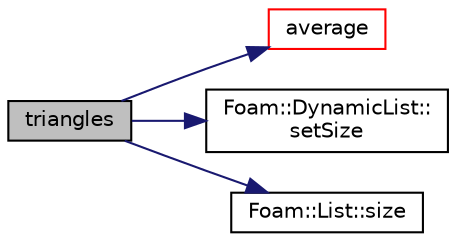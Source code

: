 digraph "triangles"
{
  bgcolor="transparent";
  edge [fontname="Helvetica",fontsize="10",labelfontname="Helvetica",labelfontsize="10"];
  node [fontname="Helvetica",fontsize="10",shape=record];
  rankdir="LR";
  Node838 [label="triangles",height=0.2,width=0.4,color="black", fillcolor="grey75", style="filled", fontcolor="black"];
  Node838 -> Node839 [color="midnightblue",fontsize="10",style="solid",fontname="Helvetica"];
  Node839 [label="average",height=0.2,width=0.4,color="red",URL="$a28369.html#abde965ccb9e87224820e98b9b0059ded",tooltip="Calculate average value at centroid of face. "];
  Node838 -> Node841 [color="midnightblue",fontsize="10",style="solid",fontname="Helvetica"];
  Node841 [label="Foam::DynamicList::\lsetSize",height=0.2,width=0.4,color="black",URL="$a27005.html#aedb985ffeaf1bdbfeccc2a8730405703",tooltip="Alter the addressed list size. "];
  Node838 -> Node842 [color="midnightblue",fontsize="10",style="solid",fontname="Helvetica"];
  Node842 [label="Foam::List::size",height=0.2,width=0.4,color="black",URL="$a26833.html#a8a5f6fa29bd4b500caf186f60245b384",tooltip="Override size to be inconsistent with allocated storage. "];
}
